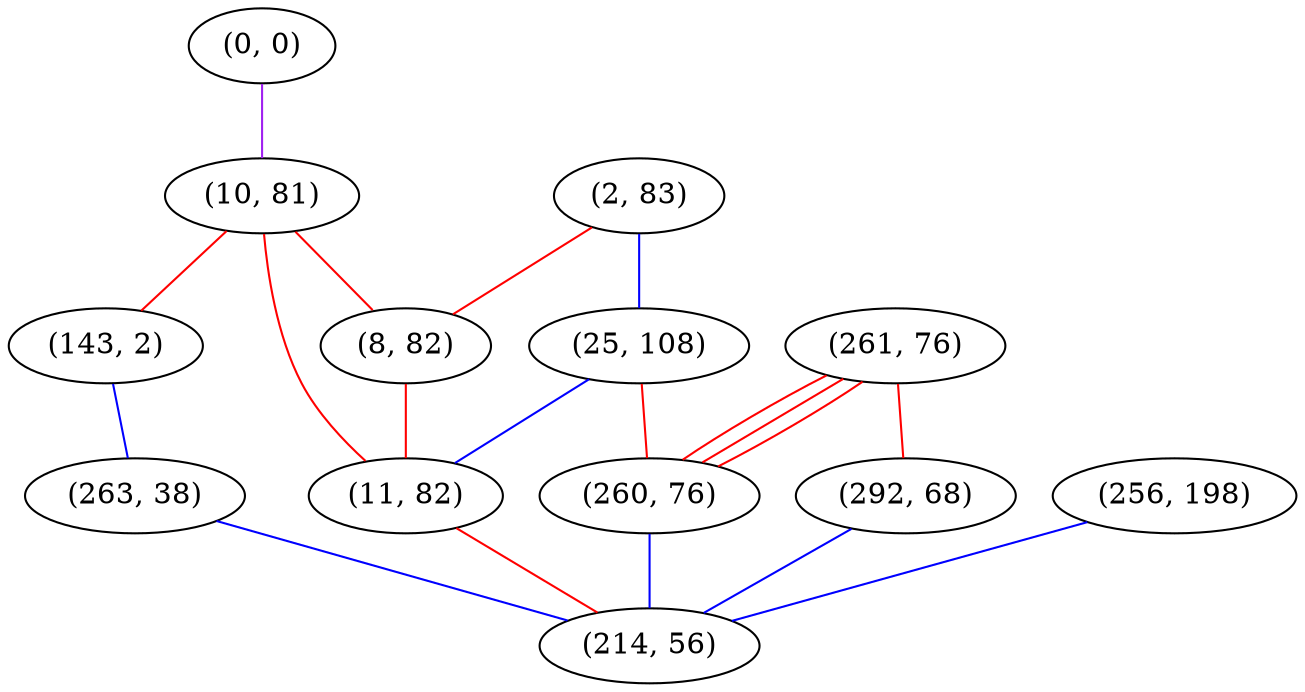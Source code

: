 graph "" {
"(0, 0)";
"(2, 83)";
"(10, 81)";
"(143, 2)";
"(261, 76)";
"(292, 68)";
"(25, 108)";
"(256, 198)";
"(260, 76)";
"(8, 82)";
"(11, 82)";
"(263, 38)";
"(214, 56)";
"(0, 0)" -- "(10, 81)"  [color=purple, key=0, weight=4];
"(2, 83)" -- "(8, 82)"  [color=red, key=0, weight=1];
"(2, 83)" -- "(25, 108)"  [color=blue, key=0, weight=3];
"(10, 81)" -- "(11, 82)"  [color=red, key=0, weight=1];
"(10, 81)" -- "(8, 82)"  [color=red, key=0, weight=1];
"(10, 81)" -- "(143, 2)"  [color=red, key=0, weight=1];
"(143, 2)" -- "(263, 38)"  [color=blue, key=0, weight=3];
"(261, 76)" -- "(292, 68)"  [color=red, key=0, weight=1];
"(261, 76)" -- "(260, 76)"  [color=red, key=0, weight=1];
"(261, 76)" -- "(260, 76)"  [color=red, key=1, weight=1];
"(261, 76)" -- "(260, 76)"  [color=red, key=2, weight=1];
"(292, 68)" -- "(214, 56)"  [color=blue, key=0, weight=3];
"(25, 108)" -- "(11, 82)"  [color=blue, key=0, weight=3];
"(25, 108)" -- "(260, 76)"  [color=red, key=0, weight=1];
"(256, 198)" -- "(214, 56)"  [color=blue, key=0, weight=3];
"(260, 76)" -- "(214, 56)"  [color=blue, key=0, weight=3];
"(8, 82)" -- "(11, 82)"  [color=red, key=0, weight=1];
"(11, 82)" -- "(214, 56)"  [color=red, key=0, weight=1];
"(263, 38)" -- "(214, 56)"  [color=blue, key=0, weight=3];
}
